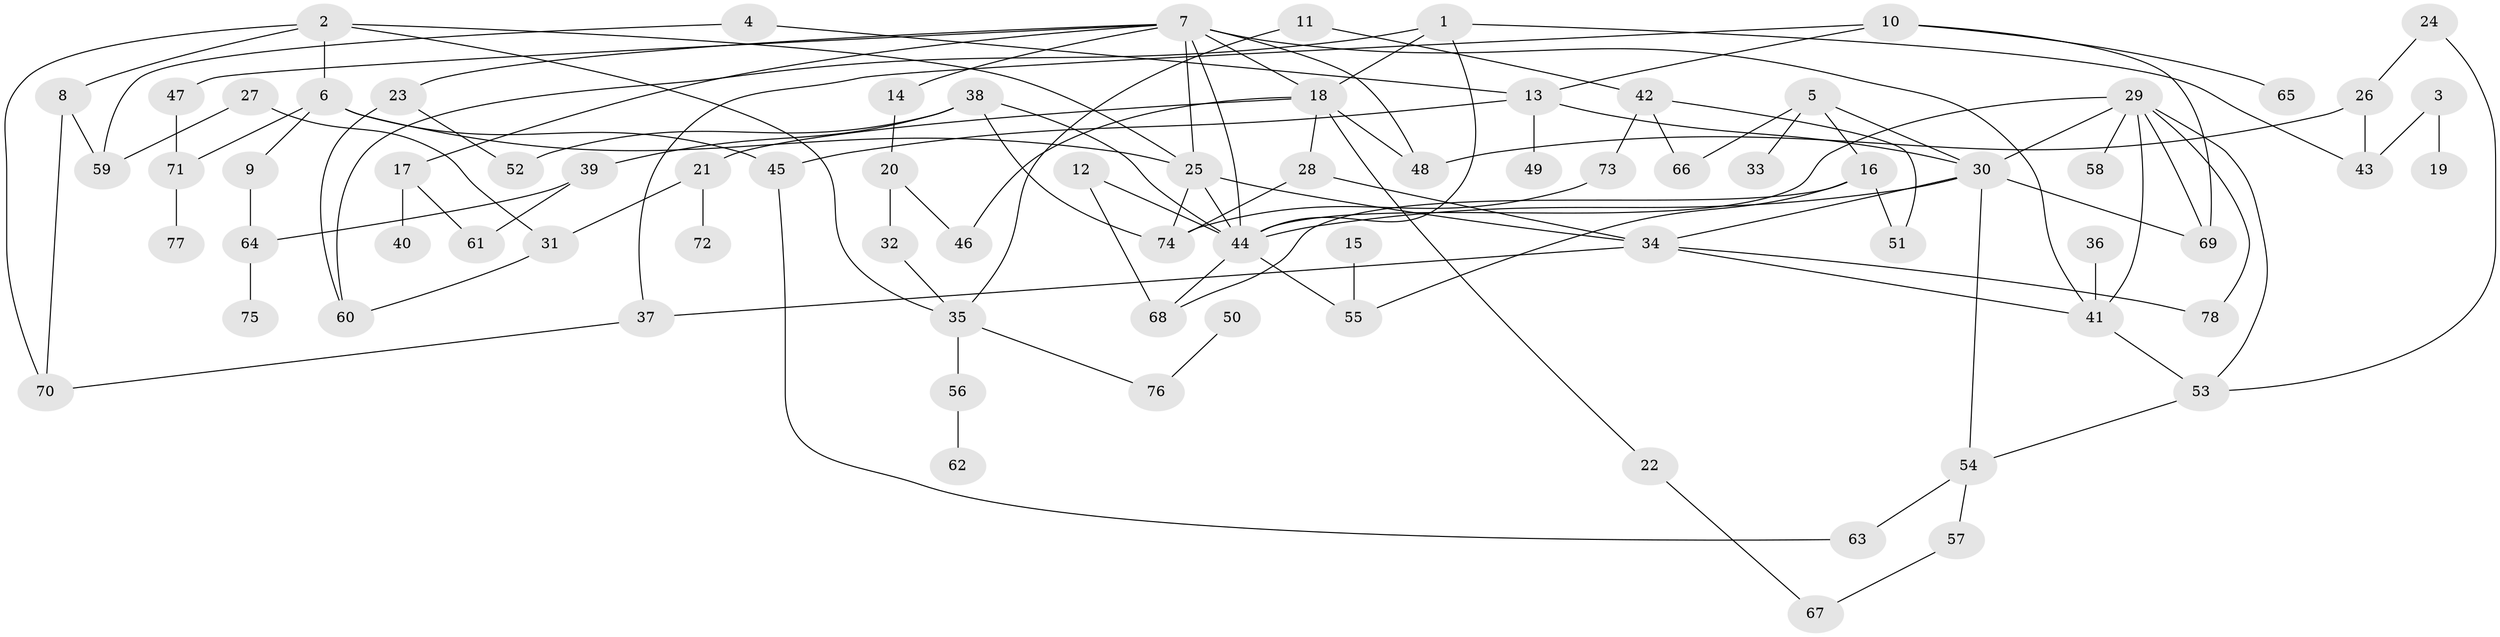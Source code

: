 // original degree distribution, {6: 0.031746031746031744, 10: 0.007936507936507936, 4: 0.15873015873015872, 7: 0.007936507936507936, 9: 0.007936507936507936, 3: 0.2222222222222222, 1: 0.25396825396825395, 5: 0.015873015873015872, 2: 0.29365079365079366}
// Generated by graph-tools (version 1.1) at 2025/36/03/04/25 23:36:04]
// undirected, 78 vertices, 117 edges
graph export_dot {
  node [color=gray90,style=filled];
  1;
  2;
  3;
  4;
  5;
  6;
  7;
  8;
  9;
  10;
  11;
  12;
  13;
  14;
  15;
  16;
  17;
  18;
  19;
  20;
  21;
  22;
  23;
  24;
  25;
  26;
  27;
  28;
  29;
  30;
  31;
  32;
  33;
  34;
  35;
  36;
  37;
  38;
  39;
  40;
  41;
  42;
  43;
  44;
  45;
  46;
  47;
  48;
  49;
  50;
  51;
  52;
  53;
  54;
  55;
  56;
  57;
  58;
  59;
  60;
  61;
  62;
  63;
  64;
  65;
  66;
  67;
  68;
  69;
  70;
  71;
  72;
  73;
  74;
  75;
  76;
  77;
  78;
  1 -- 18 [weight=1.0];
  1 -- 43 [weight=1.0];
  1 -- 44 [weight=1.0];
  1 -- 60 [weight=1.0];
  2 -- 6 [weight=1.0];
  2 -- 8 [weight=1.0];
  2 -- 25 [weight=1.0];
  2 -- 35 [weight=1.0];
  2 -- 70 [weight=1.0];
  3 -- 19 [weight=1.0];
  3 -- 43 [weight=1.0];
  4 -- 13 [weight=1.0];
  4 -- 59 [weight=1.0];
  5 -- 16 [weight=1.0];
  5 -- 30 [weight=1.0];
  5 -- 33 [weight=1.0];
  5 -- 66 [weight=1.0];
  6 -- 9 [weight=1.0];
  6 -- 25 [weight=1.0];
  6 -- 45 [weight=1.0];
  6 -- 71 [weight=1.0];
  7 -- 14 [weight=1.0];
  7 -- 17 [weight=1.0];
  7 -- 18 [weight=1.0];
  7 -- 23 [weight=1.0];
  7 -- 25 [weight=1.0];
  7 -- 41 [weight=1.0];
  7 -- 44 [weight=1.0];
  7 -- 47 [weight=1.0];
  7 -- 48 [weight=1.0];
  8 -- 59 [weight=1.0];
  8 -- 70 [weight=1.0];
  9 -- 64 [weight=1.0];
  10 -- 13 [weight=1.0];
  10 -- 37 [weight=1.0];
  10 -- 65 [weight=1.0];
  10 -- 69 [weight=1.0];
  11 -- 35 [weight=1.0];
  11 -- 42 [weight=1.0];
  12 -- 44 [weight=1.0];
  12 -- 68 [weight=1.0];
  13 -- 30 [weight=1.0];
  13 -- 45 [weight=1.0];
  13 -- 49 [weight=1.0];
  14 -- 20 [weight=1.0];
  15 -- 55 [weight=1.0];
  16 -- 51 [weight=1.0];
  16 -- 55 [weight=1.0];
  16 -- 68 [weight=1.0];
  17 -- 40 [weight=1.0];
  17 -- 61 [weight=1.0];
  18 -- 21 [weight=1.0];
  18 -- 22 [weight=1.0];
  18 -- 28 [weight=1.0];
  18 -- 46 [weight=1.0];
  18 -- 48 [weight=1.0];
  20 -- 32 [weight=1.0];
  20 -- 46 [weight=1.0];
  21 -- 31 [weight=1.0];
  21 -- 72 [weight=1.0];
  22 -- 67 [weight=1.0];
  23 -- 52 [weight=1.0];
  23 -- 60 [weight=1.0];
  24 -- 26 [weight=1.0];
  24 -- 53 [weight=1.0];
  25 -- 34 [weight=1.0];
  25 -- 44 [weight=1.0];
  25 -- 74 [weight=1.0];
  26 -- 43 [weight=1.0];
  26 -- 48 [weight=1.0];
  27 -- 31 [weight=1.0];
  27 -- 59 [weight=1.0];
  28 -- 34 [weight=1.0];
  28 -- 74 [weight=1.0];
  29 -- 30 [weight=1.0];
  29 -- 41 [weight=1.0];
  29 -- 44 [weight=1.0];
  29 -- 53 [weight=1.0];
  29 -- 58 [weight=1.0];
  29 -- 69 [weight=1.0];
  29 -- 78 [weight=1.0];
  30 -- 34 [weight=1.0];
  30 -- 44 [weight=1.0];
  30 -- 54 [weight=1.0];
  30 -- 69 [weight=1.0];
  31 -- 60 [weight=1.0];
  32 -- 35 [weight=1.0];
  34 -- 37 [weight=1.0];
  34 -- 41 [weight=1.0];
  34 -- 78 [weight=1.0];
  35 -- 56 [weight=1.0];
  35 -- 76 [weight=1.0];
  36 -- 41 [weight=1.0];
  37 -- 70 [weight=1.0];
  38 -- 39 [weight=1.0];
  38 -- 44 [weight=1.0];
  38 -- 52 [weight=1.0];
  38 -- 74 [weight=1.0];
  39 -- 61 [weight=1.0];
  39 -- 64 [weight=1.0];
  41 -- 53 [weight=1.0];
  42 -- 51 [weight=1.0];
  42 -- 66 [weight=1.0];
  42 -- 73 [weight=1.0];
  44 -- 55 [weight=1.0];
  44 -- 68 [weight=1.0];
  45 -- 63 [weight=1.0];
  47 -- 71 [weight=1.0];
  50 -- 76 [weight=1.0];
  53 -- 54 [weight=1.0];
  54 -- 57 [weight=1.0];
  54 -- 63 [weight=1.0];
  56 -- 62 [weight=1.0];
  57 -- 67 [weight=1.0];
  64 -- 75 [weight=1.0];
  71 -- 77 [weight=1.0];
  73 -- 74 [weight=1.0];
}
